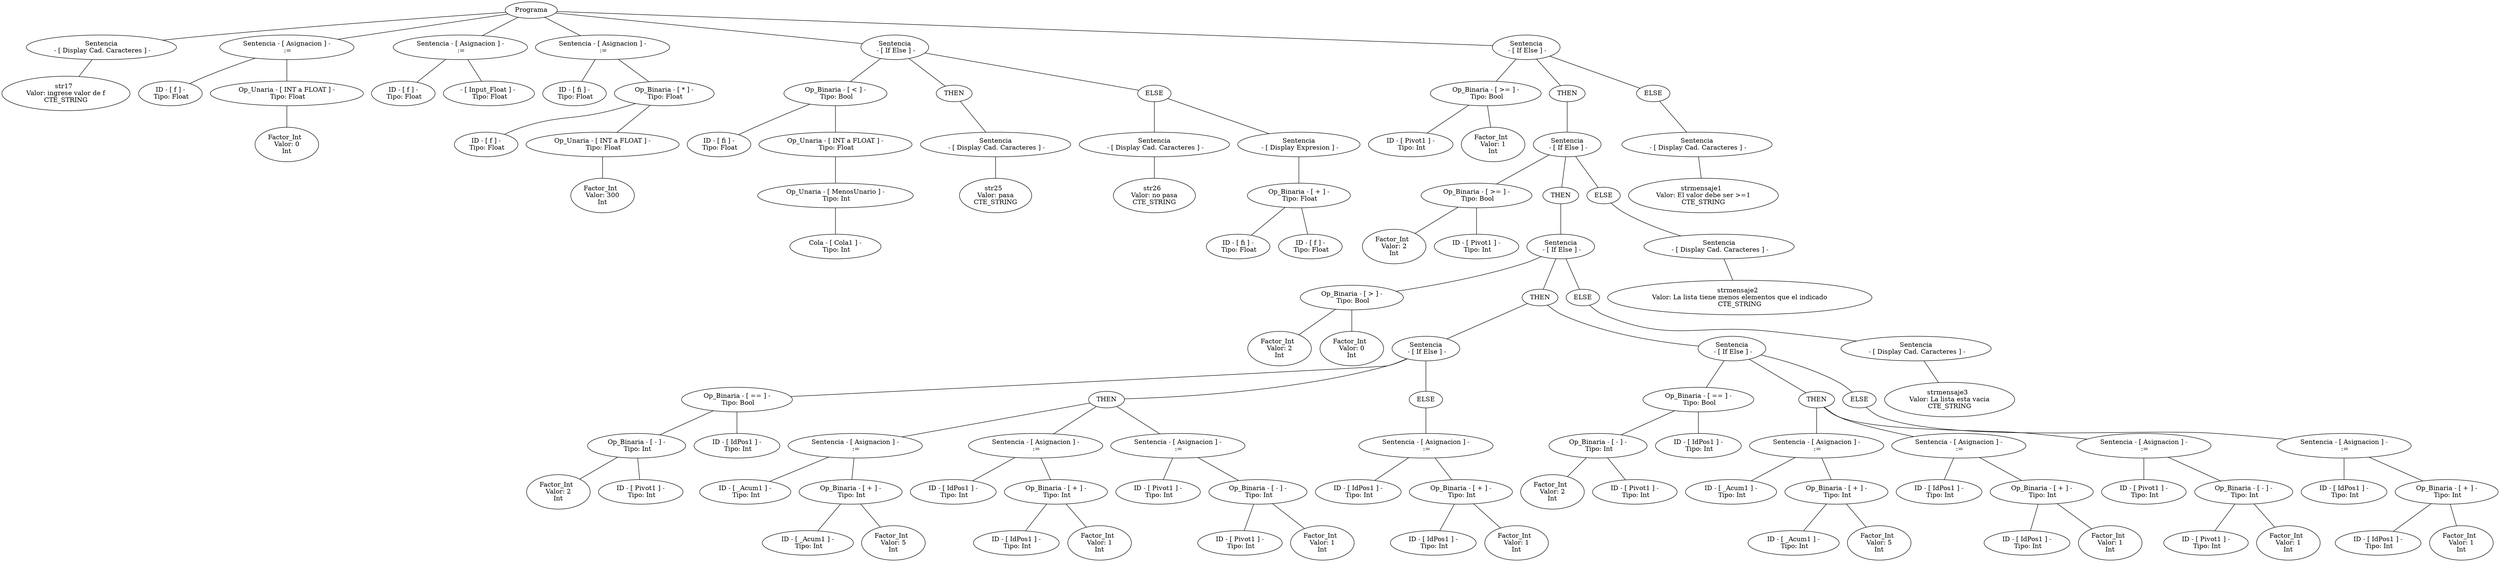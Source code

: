 graph G {nodo_programa[label="Programa"]
nodo_1134517053[label="Sentencia
 - [ Display Cad. Caracteres ] -"]
nodo_programa--nodo_1134517053
nodo_99550389[label="str17  
 Valor: ingrese valor de f 
CTE_STRING"]
nodo_1134517053--nodo_99550389
nodo_777874839[label="Sentencia - [ Asignacion ] -
 :="]
nodo_programa--nodo_777874839
nodo_1598924227[label=" ID - [ f ] - 
 Tipo: Float"]
nodo_777874839--nodo_1598924227
nodo_1144748369[label=" Op_Unaria - [ INT a FLOAT ] - 
 Tipo: Float"]
nodo_777874839--nodo_1144748369
nodo_1368884364[label="Factor_Int  
 Valor: 0 
Int"]
nodo_1144748369--nodo_1368884364
nodo_1921595561[label="Sentencia - [ Asignacion ] -
 :="]
nodo_programa--nodo_1921595561
nodo_340870931[label=" ID - [ f ] - 
 Tipo: Float"]
nodo_1921595561--nodo_340870931
nodo_930990596[label="- [ Input_Float ] - 
 Tipo: Float"]
nodo_1921595561--nodo_930990596
nodo_610998173[label="Sentencia - [ Asignacion ] -
 :="]
nodo_programa--nodo_610998173
nodo_1768305536[label=" ID - [ fi ] - 
 Tipo: Float"]
nodo_610998173--nodo_1768305536
nodo_87285178[label=" Op_Binaria - [ * ] - 
 Tipo: Float"]
nodo_610998173--nodo_87285178
nodo_565760380[label=" ID - [ f ] - 
 Tipo: Float"]
nodo_87285178--nodo_565760380
nodo_1530388690[label=" Op_Unaria - [ INT a FLOAT ] - 
 Tipo: Float"]
nodo_87285178--nodo_1530388690
nodo_6566818[label="Factor_Int  
 Valor: 300 
Int"]
nodo_1530388690--nodo_6566818
nodo_1851691492[label="Sentencia
 - [ If Else ] -"]
nodo_programa--nodo_1851691492
nodo_1394438858[label=" Op_Binaria - [ < ] - 
 Tipo: Bool"]
nodo_1851691492--nodo_1394438858
nodo_2047329716[label=" ID - [ fi ] - 
 Tipo: Float"]
nodo_1394438858--nodo_2047329716
nodo_1146743572[label=" Op_Unaria - [ INT a FLOAT ] - 
 Tipo: Float"]
nodo_1394438858--nodo_1146743572
nodo_636718812[label=" Op_Unaria - [ MenosUnario ] - 
 Tipo: Int"]
nodo_1146743572--nodo_636718812
nodo_7288904941[label=" Cola - [ Cola1 ] - 
 Tipo: Int"]
nodo_636718812--nodo_7288904941
nodo_42768293[label="Sentencia
 - [ If Else ] -"]
nodo_programa--nodo_42768293
nodo_1717159510[label=" Op_Binaria - [ >= ] - 
 Tipo: Bool"]
nodo_42768293--nodo_1717159510
nodo_1834188994[label=" ID - [ Pivot1 ] - 
 Tipo: Int"]
nodo_1717159510--nodo_1834188994
nodo_1174361318[label="Factor_Int  
 Valor: 1 
Int"]
nodo_1717159510--nodo_1174361318
nodo_427682931[label="THEN"]
nodo_42768293--nodo_427682931
nodo_589873731[label="Sentencia
 - [ If Else ] -"]
nodo_427682931--nodo_589873731
nodo_200006406[label=" Op_Binaria - [ >= ] - 
 Tipo: Bool"]
nodo_589873731--nodo_200006406
nodo_2052001577[label="Factor_Int  
 Valor: 2 
Int"]
nodo_200006406--nodo_2052001577
nodo_1160264930[label=" ID - [ Pivot1 ] - 
 Tipo: Int"]
nodo_200006406--nodo_1160264930
nodo_5898737311[label="THEN"]
nodo_589873731--nodo_5898737311
nodo_544724190[label="Sentencia
 - [ If Else ] -"]
nodo_5898737311--nodo_544724190
nodo_1972439101[label=" Op_Binaria - [ > ] - 
 Tipo: Bool"]
nodo_544724190--nodo_1972439101
nodo_2007328737[label="Factor_Int  
 Valor: 2 
Int"]
nodo_1972439101--nodo_2007328737
nodo_1936628443[label="Factor_Int  
 Valor: 0 
Int"]
nodo_1972439101--nodo_1936628443
nodo_5447241901[label="THEN"]
nodo_544724190--nodo_5447241901
nodo_1830908236[label="Sentencia
 - [ If Else ] -"]
nodo_5447241901--nodo_1830908236
nodo_277630005[label=" Op_Binaria - [ == ] - 
 Tipo: Bool"]
nodo_1830908236--nodo_277630005
nodo_1288354730[label=" Op_Binaria - [ - ] - 
 Tipo: Int"]
nodo_277630005--nodo_1288354730
nodo_1274370218[label="Factor_Int  
 Valor: 2 
Int"]
nodo_1288354730--nodo_1274370218
nodo_758705033[label=" ID - [ Pivot1 ] - 
 Tipo: Int"]
nodo_1288354730--nodo_758705033
nodo_1604839423[label=" ID - [ IdPos1 ] - 
 Tipo: Int"]
nodo_277630005--nodo_1604839423
nodo_18309082361[label="THEN"]
nodo_1830908236--nodo_18309082361
nodo_1177096266[label="Sentencia - [ Asignacion ] -
 :="]
nodo_18309082361--nodo_1177096266
nodo_670576685[label=" ID - [ _Acum1 ] - 
 Tipo: Int"]
nodo_1177096266--nodo_670576685
nodo_1299641336[label=" Op_Binaria - [ + ] - 
 Tipo: Int"]
nodo_1177096266--nodo_1299641336
nodo_764308918[label=" ID - [ _Acum1 ] - 
 Tipo: Int"]
nodo_1299641336--nodo_764308918
nodo_648129364[label="Factor_Int  
 Valor: 5 
Int"]
nodo_1299641336--nodo_648129364
nodo_598446861[label="Sentencia - [ Asignacion ] -
 :="]
nodo_18309082361--nodo_598446861
nodo_1161082381[label=" ID - [ IdPos1 ] - 
 Tipo: Int"]
nodo_598446861--nodo_1161082381
nodo_1067938912[label=" Op_Binaria - [ + ] - 
 Tipo: Int"]
nodo_598446861--nodo_1067938912
nodo_1637506559[label=" ID - [ IdPos1 ] - 
 Tipo: Int"]
nodo_1067938912--nodo_1637506559
nodo_517380410[label="Factor_Int  
 Valor: 1 
Int"]
nodo_1067938912--nodo_517380410
nodo_2117255219[label="Sentencia - [ Asignacion ] -
 :="]
nodo_18309082361--nodo_2117255219
nodo_2058534881[label=" ID - [ Pivot1 ] - 
 Tipo: Int"]
nodo_2117255219--nodo_2058534881
nodo_1232367853[label=" Op_Binaria - [ - ] - 
 Tipo: Int"]
nodo_2117255219--nodo_1232367853
nodo_1673605040[label=" ID - [ Pivot1 ] - 
 Tipo: Int"]
nodo_1232367853--nodo_1673605040
nodo_186276003[label="Factor_Int  
 Valor: 1 
Int"]
nodo_1232367853--nodo_186276003
nodo_18309082362[label="ELSE"]
nodo_1830908236--nodo_18309082362
nodo_1681433494[label="Sentencia - [ Asignacion ] -
 :="]
nodo_18309082362--nodo_1681433494
nodo_237061348[label=" ID - [ IdPos1 ] - 
 Tipo: Int"]
nodo_1681433494--nodo_237061348
nodo_1685538367[label=" Op_Binaria - [ + ] - 
 Tipo: Int"]
nodo_1681433494--nodo_1685538367
nodo_1030870354[label=" ID - [ IdPos1 ] - 
 Tipo: Int"]
nodo_1685538367--nodo_1030870354
nodo_485815673[label="Factor_Int  
 Valor: 1 
Int"]
nodo_1685538367--nodo_485815673
nodo_410424423[label="Sentencia
 - [ If Else ] -"]
nodo_5447241901--nodo_410424423
nodo_1190035432[label=" Op_Binaria - [ == ] - 
 Tipo: Bool"]
nodo_410424423--nodo_1190035432
nodo_1963387170[label=" Op_Binaria - [ - ] - 
 Tipo: Int"]
nodo_1190035432--nodo_1963387170
nodo_1323468230[label="Factor_Int  
 Valor: 2 
Int"]
nodo_1963387170--nodo_1323468230
nodo_1645995473[label=" ID - [ Pivot1 ] - 
 Tipo: Int"]
nodo_1963387170--nodo_1645995473
nodo_1463801669[label=" ID - [ IdPos1 ] - 
 Tipo: Int"]
nodo_1190035432--nodo_1463801669
nodo_4104244231[label="THEN"]
nodo_410424423--nodo_4104244231
nodo_355629945[label="Sentencia - [ Asignacion ] -
 :="]
nodo_4104244231--nodo_355629945
nodo_1327763628[label=" ID - [ _Acum1 ] - 
 Tipo: Int"]
nodo_355629945--nodo_1327763628
nodo_1915503092[label=" Op_Binaria - [ + ] - 
 Tipo: Int"]
nodo_355629945--nodo_1915503092
nodo_1535128843[label=" ID - [ _Acum1 ] - 
 Tipo: Int"]
nodo_1915503092--nodo_1535128843
nodo_1029991479[label="Factor_Int  
 Valor: 5 
Int"]
nodo_1915503092--nodo_1029991479
nodo_1567581361[label="Sentencia - [ Asignacion ] -
 :="]
nodo_4104244231--nodo_1567581361
nodo_849460928[label=" ID - [ IdPos1 ] - 
 Tipo: Int"]
nodo_1567581361--nodo_849460928
nodo_580024961[label=" Op_Binaria - [ + ] - 
 Tipo: Int"]
nodo_1567581361--nodo_580024961
nodo_2027961269[label=" ID - [ IdPos1 ] - 
 Tipo: Int"]
nodo_580024961--nodo_2027961269
nodo_1586270964[label="Factor_Int  
 Valor: 1 
Int"]
nodo_580024961--nodo_1586270964
nodo_1642360923[label="Sentencia - [ Asignacion ] -
 :="]
nodo_4104244231--nodo_1642360923
nodo_1343441044[label=" ID - [ Pivot1 ] - 
 Tipo: Int"]
nodo_1642360923--nodo_1343441044
nodo_693632176[label=" Op_Binaria - [ - ] - 
 Tipo: Int"]
nodo_1642360923--nodo_693632176
nodo_326549596[label=" ID - [ Pivot1 ] - 
 Tipo: Int"]
nodo_693632176--nodo_326549596
nodo_1364335809[label="Factor_Int  
 Valor: 1 
Int"]
nodo_693632176--nodo_1364335809
nodo_4104244232[label="ELSE"]
nodo_410424423--nodo_4104244232
nodo_458209687[label="Sentencia - [ Asignacion ] -
 :="]
nodo_4104244232--nodo_458209687
nodo_233530418[label=" ID - [ IdPos1 ] - 
 Tipo: Int"]
nodo_458209687--nodo_233530418
nodo_683287027[label=" Op_Binaria - [ + ] - 
 Tipo: Int"]
nodo_458209687--nodo_683287027
nodo_1766822961[label=" ID - [ IdPos1 ] - 
 Tipo: Int"]
nodo_683287027--nodo_1766822961
nodo_254413710[label="Factor_Int  
 Valor: 1 
Int"]
nodo_683287027--nodo_254413710
nodo_5447241902[label="ELSE"]
nodo_544724190--nodo_5447241902
nodo_1496724653[label="Sentencia
 - [ Display Cad. Caracteres ] -"]
nodo_5447241902--nodo_1496724653
nodo_553264065[label="strmensaje3  
 Valor: La lista esta vacia 
CTE_STRING"]
nodo_1496724653--nodo_553264065
nodo_5898737312[label="ELSE"]
nodo_589873731--nodo_5898737312
nodo_897697267[label="Sentencia
 - [ Display Cad. Caracteres ] -"]
nodo_5898737312--nodo_897697267
nodo_1789447862[label="strmensaje2  
 Valor: La lista tiene menos elementos que el indicado 
CTE_STRING"]
nodo_897697267--nodo_1789447862
nodo_427682932[label="ELSE"]
nodo_42768293--nodo_427682932
nodo_38997010[label="Sentencia
 - [ Display Cad. Caracteres ] -"]
nodo_427682932--nodo_38997010
nodo_1942406066[label="strmensaje1  
 Valor: El valor debe ser >=1 
CTE_STRING"]
nodo_38997010--nodo_1942406066
nodo_18516914921[label="THEN"]
nodo_1851691492--nodo_18516914921
nodo_584634336[label="Sentencia
 - [ Display Cad. Caracteres ] -"]
nodo_18516914921--nodo_584634336
nodo_1213415012[label="str25  
 Valor: pasa 
CTE_STRING"]
nodo_584634336--nodo_1213415012
nodo_18516914922[label="ELSE"]
nodo_1851691492--nodo_18516914922
nodo_1469821799[label="Sentencia
 - [ Display Cad. Caracteres ] -"]
nodo_18516914922--nodo_1469821799
nodo_1688376486[label="str26  
 Valor: no pasa 
CTE_STRING"]
nodo_1469821799--nodo_1688376486
nodo_1401420256[label="Sentencia
 - [ Display Expresion ] -"]
nodo_18516914922--nodo_1401420256
nodo_1099983479[label=" Op_Binaria - [ + ] - 
 Tipo: Float"]
nodo_1401420256--nodo_1099983479
nodo_501263526[label=" ID - [ fi ] - 
 Tipo: Float"]
nodo_1099983479--nodo_501263526
nodo_626202354[label=" ID - [ f ] - 
 Tipo: Float"]
nodo_1099983479--nodo_626202354
}
